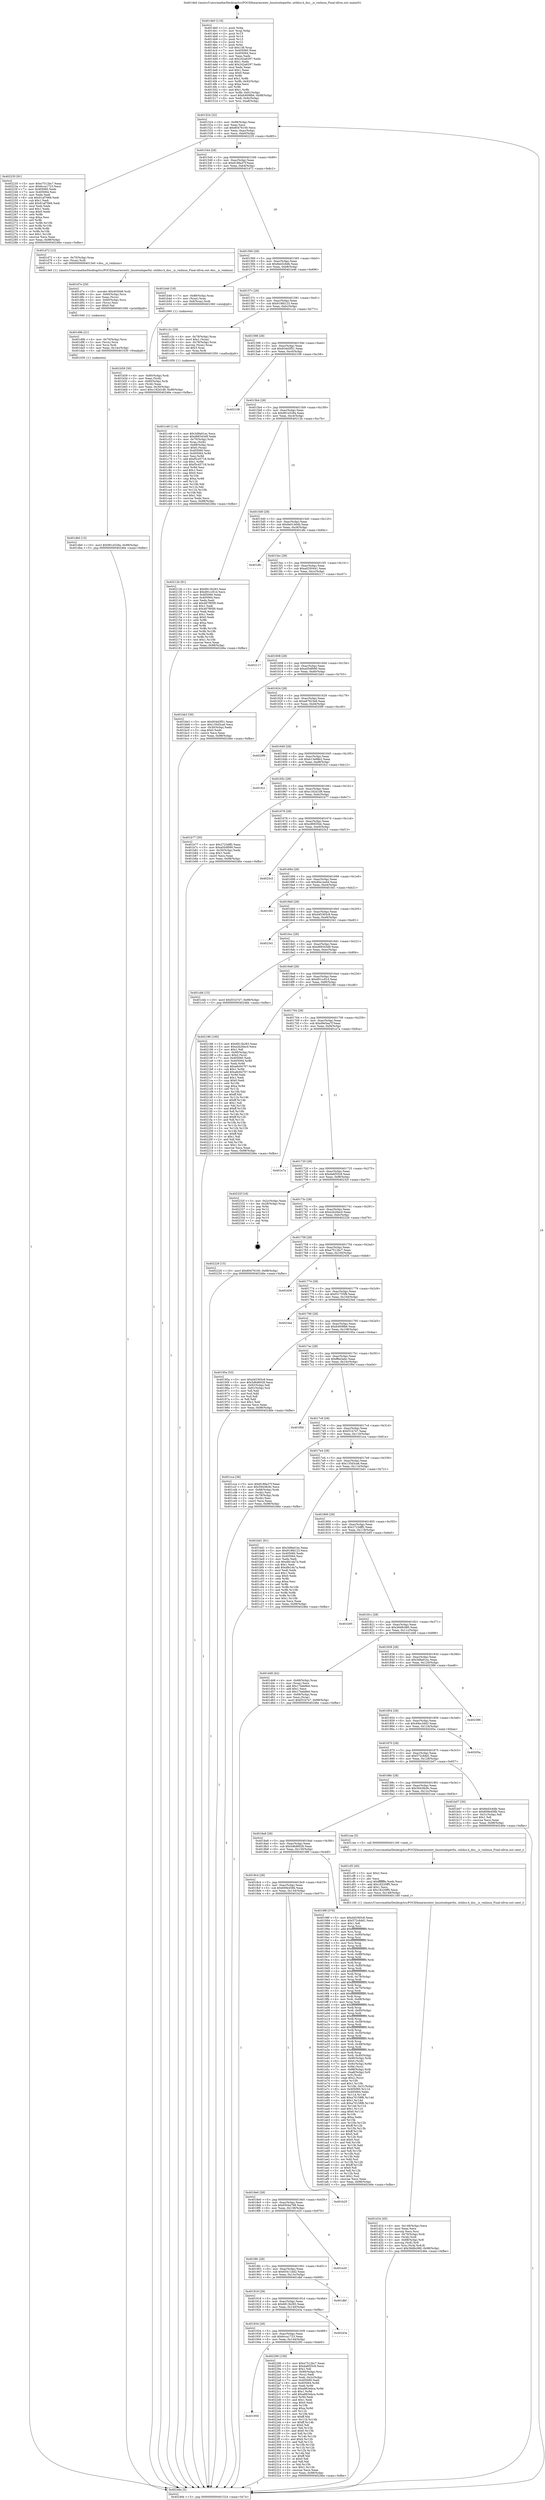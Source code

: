 digraph "0x4014b0" {
  label = "0x4014b0 (/mnt/c/Users/mathe/Desktop/tcc/POCII/binaries/extr_linuxtoolsperfui..utildso.h_dso__is_vmlinux_Final-ollvm.out::main(0))"
  labelloc = "t"
  node[shape=record]

  Entry [label="",width=0.3,height=0.3,shape=circle,fillcolor=black,style=filled]
  "0x401524" [label="{
     0x401524 [32]\l
     | [instrs]\l
     &nbsp;&nbsp;0x401524 \<+6\>: mov -0x98(%rbp),%eax\l
     &nbsp;&nbsp;0x40152a \<+2\>: mov %eax,%ecx\l
     &nbsp;&nbsp;0x40152c \<+6\>: sub $0x80476100,%ecx\l
     &nbsp;&nbsp;0x401532 \<+6\>: mov %eax,-0xac(%rbp)\l
     &nbsp;&nbsp;0x401538 \<+6\>: mov %ecx,-0xb0(%rbp)\l
     &nbsp;&nbsp;0x40153e \<+6\>: je 0000000000402235 \<main+0xd85\>\l
  }"]
  "0x402235" [label="{
     0x402235 [91]\l
     | [instrs]\l
     &nbsp;&nbsp;0x402235 \<+5\>: mov $0xe7512bc7,%eax\l
     &nbsp;&nbsp;0x40223a \<+5\>: mov $0x6cca1723,%ecx\l
     &nbsp;&nbsp;0x40223f \<+7\>: mov 0x405060,%edx\l
     &nbsp;&nbsp;0x402246 \<+7\>: mov 0x405064,%esi\l
     &nbsp;&nbsp;0x40224d \<+2\>: mov %edx,%edi\l
     &nbsp;&nbsp;0x40224f \<+6\>: sub $0x91af7666,%edi\l
     &nbsp;&nbsp;0x402255 \<+3\>: sub $0x1,%edi\l
     &nbsp;&nbsp;0x402258 \<+6\>: add $0x91af7666,%edi\l
     &nbsp;&nbsp;0x40225e \<+3\>: imul %edi,%edx\l
     &nbsp;&nbsp;0x402261 \<+3\>: and $0x1,%edx\l
     &nbsp;&nbsp;0x402264 \<+3\>: cmp $0x0,%edx\l
     &nbsp;&nbsp;0x402267 \<+4\>: sete %r8b\l
     &nbsp;&nbsp;0x40226b \<+3\>: cmp $0xa,%esi\l
     &nbsp;&nbsp;0x40226e \<+4\>: setl %r9b\l
     &nbsp;&nbsp;0x402272 \<+3\>: mov %r8b,%r10b\l
     &nbsp;&nbsp;0x402275 \<+3\>: and %r9b,%r10b\l
     &nbsp;&nbsp;0x402278 \<+3\>: xor %r9b,%r8b\l
     &nbsp;&nbsp;0x40227b \<+3\>: or %r8b,%r10b\l
     &nbsp;&nbsp;0x40227e \<+4\>: test $0x1,%r10b\l
     &nbsp;&nbsp;0x402282 \<+3\>: cmovne %ecx,%eax\l
     &nbsp;&nbsp;0x402285 \<+6\>: mov %eax,-0x98(%rbp)\l
     &nbsp;&nbsp;0x40228b \<+5\>: jmp 000000000040246e \<main+0xfbe\>\l
  }"]
  "0x401544" [label="{
     0x401544 [28]\l
     | [instrs]\l
     &nbsp;&nbsp;0x401544 \<+5\>: jmp 0000000000401549 \<main+0x99\>\l
     &nbsp;&nbsp;0x401549 \<+6\>: mov -0xac(%rbp),%eax\l
     &nbsp;&nbsp;0x40154f \<+5\>: sub $0x8188a37f,%eax\l
     &nbsp;&nbsp;0x401554 \<+6\>: mov %eax,-0xb4(%rbp)\l
     &nbsp;&nbsp;0x40155a \<+6\>: je 0000000000401d72 \<main+0x8c2\>\l
  }"]
  Exit [label="",width=0.3,height=0.3,shape=circle,fillcolor=black,style=filled,peripheries=2]
  "0x401d72" [label="{
     0x401d72 [12]\l
     | [instrs]\l
     &nbsp;&nbsp;0x401d72 \<+4\>: mov -0x70(%rbp),%rax\l
     &nbsp;&nbsp;0x401d76 \<+3\>: mov (%rax),%rdi\l
     &nbsp;&nbsp;0x401d79 \<+5\>: call 00000000004013e0 \<dso__is_vmlinux\>\l
     | [calls]\l
     &nbsp;&nbsp;0x4013e0 \{1\} (/mnt/c/Users/mathe/Desktop/tcc/POCII/binaries/extr_linuxtoolsperfui..utildso.h_dso__is_vmlinux_Final-ollvm.out::dso__is_vmlinux)\l
  }"]
  "0x401560" [label="{
     0x401560 [28]\l
     | [instrs]\l
     &nbsp;&nbsp;0x401560 \<+5\>: jmp 0000000000401565 \<main+0xb5\>\l
     &nbsp;&nbsp;0x401565 \<+6\>: mov -0xac(%rbp),%eax\l
     &nbsp;&nbsp;0x40156b \<+5\>: sub $0x8ed3c6db,%eax\l
     &nbsp;&nbsp;0x401570 \<+6\>: mov %eax,-0xb8(%rbp)\l
     &nbsp;&nbsp;0x401576 \<+6\>: je 0000000000401b46 \<main+0x696\>\l
  }"]
  "0x401950" [label="{
     0x401950\l
  }", style=dashed]
  "0x401b46" [label="{
     0x401b46 [19]\l
     | [instrs]\l
     &nbsp;&nbsp;0x401b46 \<+7\>: mov -0x88(%rbp),%rax\l
     &nbsp;&nbsp;0x401b4d \<+3\>: mov (%rax),%rax\l
     &nbsp;&nbsp;0x401b50 \<+4\>: mov 0x8(%rax),%rdi\l
     &nbsp;&nbsp;0x401b54 \<+5\>: call 0000000000401060 \<atoi@plt\>\l
     | [calls]\l
     &nbsp;&nbsp;0x401060 \{1\} (unknown)\l
  }"]
  "0x40157c" [label="{
     0x40157c [28]\l
     | [instrs]\l
     &nbsp;&nbsp;0x40157c \<+5\>: jmp 0000000000401581 \<main+0xd1\>\l
     &nbsp;&nbsp;0x401581 \<+6\>: mov -0xac(%rbp),%eax\l
     &nbsp;&nbsp;0x401587 \<+5\>: sub $0x919fd123,%eax\l
     &nbsp;&nbsp;0x40158c \<+6\>: mov %eax,-0xbc(%rbp)\l
     &nbsp;&nbsp;0x401592 \<+6\>: je 0000000000401c2c \<main+0x77c\>\l
  }"]
  "0x402290" [label="{
     0x402290 [159]\l
     | [instrs]\l
     &nbsp;&nbsp;0x402290 \<+5\>: mov $0xe7512bc7,%eax\l
     &nbsp;&nbsp;0x402295 \<+5\>: mov $0xda6f35c8,%ecx\l
     &nbsp;&nbsp;0x40229a \<+2\>: mov $0x1,%dl\l
     &nbsp;&nbsp;0x40229c \<+7\>: mov -0x90(%rbp),%rsi\l
     &nbsp;&nbsp;0x4022a3 \<+2\>: mov (%rsi),%edi\l
     &nbsp;&nbsp;0x4022a5 \<+3\>: mov %edi,-0x2c(%rbp)\l
     &nbsp;&nbsp;0x4022a8 \<+7\>: mov 0x405060,%edi\l
     &nbsp;&nbsp;0x4022af \<+8\>: mov 0x405064,%r8d\l
     &nbsp;&nbsp;0x4022b7 \<+3\>: mov %edi,%r9d\l
     &nbsp;&nbsp;0x4022ba \<+7\>: sub $0xa863ebca,%r9d\l
     &nbsp;&nbsp;0x4022c1 \<+4\>: sub $0x1,%r9d\l
     &nbsp;&nbsp;0x4022c5 \<+7\>: add $0xa863ebca,%r9d\l
     &nbsp;&nbsp;0x4022cc \<+4\>: imul %r9d,%edi\l
     &nbsp;&nbsp;0x4022d0 \<+3\>: and $0x1,%edi\l
     &nbsp;&nbsp;0x4022d3 \<+3\>: cmp $0x0,%edi\l
     &nbsp;&nbsp;0x4022d6 \<+4\>: sete %r10b\l
     &nbsp;&nbsp;0x4022da \<+4\>: cmp $0xa,%r8d\l
     &nbsp;&nbsp;0x4022de \<+4\>: setl %r11b\l
     &nbsp;&nbsp;0x4022e2 \<+3\>: mov %r10b,%bl\l
     &nbsp;&nbsp;0x4022e5 \<+3\>: xor $0xff,%bl\l
     &nbsp;&nbsp;0x4022e8 \<+3\>: mov %r11b,%r14b\l
     &nbsp;&nbsp;0x4022eb \<+4\>: xor $0xff,%r14b\l
     &nbsp;&nbsp;0x4022ef \<+3\>: xor $0x0,%dl\l
     &nbsp;&nbsp;0x4022f2 \<+3\>: mov %bl,%r15b\l
     &nbsp;&nbsp;0x4022f5 \<+4\>: and $0x0,%r15b\l
     &nbsp;&nbsp;0x4022f9 \<+3\>: and %dl,%r10b\l
     &nbsp;&nbsp;0x4022fc \<+3\>: mov %r14b,%r12b\l
     &nbsp;&nbsp;0x4022ff \<+4\>: and $0x0,%r12b\l
     &nbsp;&nbsp;0x402303 \<+3\>: and %dl,%r11b\l
     &nbsp;&nbsp;0x402306 \<+3\>: or %r10b,%r15b\l
     &nbsp;&nbsp;0x402309 \<+3\>: or %r11b,%r12b\l
     &nbsp;&nbsp;0x40230c \<+3\>: xor %r12b,%r15b\l
     &nbsp;&nbsp;0x40230f \<+3\>: or %r14b,%bl\l
     &nbsp;&nbsp;0x402312 \<+3\>: xor $0xff,%bl\l
     &nbsp;&nbsp;0x402315 \<+3\>: or $0x0,%dl\l
     &nbsp;&nbsp;0x402318 \<+2\>: and %dl,%bl\l
     &nbsp;&nbsp;0x40231a \<+3\>: or %bl,%r15b\l
     &nbsp;&nbsp;0x40231d \<+4\>: test $0x1,%r15b\l
     &nbsp;&nbsp;0x402321 \<+3\>: cmovne %ecx,%eax\l
     &nbsp;&nbsp;0x402324 \<+6\>: mov %eax,-0x98(%rbp)\l
     &nbsp;&nbsp;0x40232a \<+5\>: jmp 000000000040246e \<main+0xfbe\>\l
  }"]
  "0x401c2c" [label="{
     0x401c2c [29]\l
     | [instrs]\l
     &nbsp;&nbsp;0x401c2c \<+4\>: mov -0x78(%rbp),%rax\l
     &nbsp;&nbsp;0x401c30 \<+6\>: movl $0x1,(%rax)\l
     &nbsp;&nbsp;0x401c36 \<+4\>: mov -0x78(%rbp),%rax\l
     &nbsp;&nbsp;0x401c3a \<+3\>: movslq (%rax),%rax\l
     &nbsp;&nbsp;0x401c3d \<+4\>: shl $0x3,%rax\l
     &nbsp;&nbsp;0x401c41 \<+3\>: mov %rax,%rdi\l
     &nbsp;&nbsp;0x401c44 \<+5\>: call 0000000000401050 \<malloc@plt\>\l
     | [calls]\l
     &nbsp;&nbsp;0x401050 \{1\} (unknown)\l
  }"]
  "0x401598" [label="{
     0x401598 [28]\l
     | [instrs]\l
     &nbsp;&nbsp;0x401598 \<+5\>: jmp 000000000040159d \<main+0xed\>\l
     &nbsp;&nbsp;0x40159d \<+6\>: mov -0xac(%rbp),%eax\l
     &nbsp;&nbsp;0x4015a3 \<+5\>: sub $0x934d3f51,%eax\l
     &nbsp;&nbsp;0x4015a8 \<+6\>: mov %eax,-0xc0(%rbp)\l
     &nbsp;&nbsp;0x4015ae \<+6\>: je 0000000000402108 \<main+0xc58\>\l
  }"]
  "0x401934" [label="{
     0x401934 [28]\l
     | [instrs]\l
     &nbsp;&nbsp;0x401934 \<+5\>: jmp 0000000000401939 \<main+0x489\>\l
     &nbsp;&nbsp;0x401939 \<+6\>: mov -0xac(%rbp),%eax\l
     &nbsp;&nbsp;0x40193f \<+5\>: sub $0x6cca1723,%eax\l
     &nbsp;&nbsp;0x401944 \<+6\>: mov %eax,-0x144(%rbp)\l
     &nbsp;&nbsp;0x40194a \<+6\>: je 0000000000402290 \<main+0xde0\>\l
  }"]
  "0x402108" [label="{
     0x402108\l
  }", style=dashed]
  "0x4015b4" [label="{
     0x4015b4 [28]\l
     | [instrs]\l
     &nbsp;&nbsp;0x4015b4 \<+5\>: jmp 00000000004015b9 \<main+0x109\>\l
     &nbsp;&nbsp;0x4015b9 \<+6\>: mov -0xac(%rbp),%eax\l
     &nbsp;&nbsp;0x4015bf \<+5\>: sub $0x961e528a,%eax\l
     &nbsp;&nbsp;0x4015c4 \<+6\>: mov %eax,-0xc4(%rbp)\l
     &nbsp;&nbsp;0x4015ca \<+6\>: je 000000000040212b \<main+0xc7b\>\l
  }"]
  "0x40243a" [label="{
     0x40243a\l
  }", style=dashed]
  "0x40212b" [label="{
     0x40212b [91]\l
     | [instrs]\l
     &nbsp;&nbsp;0x40212b \<+5\>: mov $0x6813b283,%eax\l
     &nbsp;&nbsp;0x402130 \<+5\>: mov $0xd91cc91d,%ecx\l
     &nbsp;&nbsp;0x402135 \<+7\>: mov 0x405060,%edx\l
     &nbsp;&nbsp;0x40213c \<+7\>: mov 0x405064,%esi\l
     &nbsp;&nbsp;0x402143 \<+2\>: mov %edx,%edi\l
     &nbsp;&nbsp;0x402145 \<+6\>: add $0x467f95f0,%edi\l
     &nbsp;&nbsp;0x40214b \<+3\>: sub $0x1,%edi\l
     &nbsp;&nbsp;0x40214e \<+6\>: sub $0x467f95f0,%edi\l
     &nbsp;&nbsp;0x402154 \<+3\>: imul %edi,%edx\l
     &nbsp;&nbsp;0x402157 \<+3\>: and $0x1,%edx\l
     &nbsp;&nbsp;0x40215a \<+3\>: cmp $0x0,%edx\l
     &nbsp;&nbsp;0x40215d \<+4\>: sete %r8b\l
     &nbsp;&nbsp;0x402161 \<+3\>: cmp $0xa,%esi\l
     &nbsp;&nbsp;0x402164 \<+4\>: setl %r9b\l
     &nbsp;&nbsp;0x402168 \<+3\>: mov %r8b,%r10b\l
     &nbsp;&nbsp;0x40216b \<+3\>: and %r9b,%r10b\l
     &nbsp;&nbsp;0x40216e \<+3\>: xor %r9b,%r8b\l
     &nbsp;&nbsp;0x402171 \<+3\>: or %r8b,%r10b\l
     &nbsp;&nbsp;0x402174 \<+4\>: test $0x1,%r10b\l
     &nbsp;&nbsp;0x402178 \<+3\>: cmovne %ecx,%eax\l
     &nbsp;&nbsp;0x40217b \<+6\>: mov %eax,-0x98(%rbp)\l
     &nbsp;&nbsp;0x402181 \<+5\>: jmp 000000000040246e \<main+0xfbe\>\l
  }"]
  "0x4015d0" [label="{
     0x4015d0 [28]\l
     | [instrs]\l
     &nbsp;&nbsp;0x4015d0 \<+5\>: jmp 00000000004015d5 \<main+0x125\>\l
     &nbsp;&nbsp;0x4015d5 \<+6\>: mov -0xac(%rbp),%eax\l
     &nbsp;&nbsp;0x4015db \<+5\>: sub $0x9e01464b,%eax\l
     &nbsp;&nbsp;0x4015e0 \<+6\>: mov %eax,-0xc8(%rbp)\l
     &nbsp;&nbsp;0x4015e6 \<+6\>: je 0000000000401dfc \<main+0x94c\>\l
  }"]
  "0x401918" [label="{
     0x401918 [28]\l
     | [instrs]\l
     &nbsp;&nbsp;0x401918 \<+5\>: jmp 000000000040191d \<main+0x46d\>\l
     &nbsp;&nbsp;0x40191d \<+6\>: mov -0xac(%rbp),%eax\l
     &nbsp;&nbsp;0x401923 \<+5\>: sub $0x6813b283,%eax\l
     &nbsp;&nbsp;0x401928 \<+6\>: mov %eax,-0x140(%rbp)\l
     &nbsp;&nbsp;0x40192e \<+6\>: je 000000000040243a \<main+0xf8a\>\l
  }"]
  "0x401dfc" [label="{
     0x401dfc\l
  }", style=dashed]
  "0x4015ec" [label="{
     0x4015ec [28]\l
     | [instrs]\l
     &nbsp;&nbsp;0x4015ec \<+5\>: jmp 00000000004015f1 \<main+0x141\>\l
     &nbsp;&nbsp;0x4015f1 \<+6\>: mov -0xac(%rbp),%eax\l
     &nbsp;&nbsp;0x4015f7 \<+5\>: sub $0xa0250441,%eax\l
     &nbsp;&nbsp;0x4015fc \<+6\>: mov %eax,-0xcc(%rbp)\l
     &nbsp;&nbsp;0x401602 \<+6\>: je 0000000000402117 \<main+0xc67\>\l
  }"]
  "0x401dbf" [label="{
     0x401dbf\l
  }", style=dashed]
  "0x402117" [label="{
     0x402117\l
  }", style=dashed]
  "0x401608" [label="{
     0x401608 [28]\l
     | [instrs]\l
     &nbsp;&nbsp;0x401608 \<+5\>: jmp 000000000040160d \<main+0x15d\>\l
     &nbsp;&nbsp;0x40160d \<+6\>: mov -0xac(%rbp),%eax\l
     &nbsp;&nbsp;0x401613 \<+5\>: sub $0xa05df090,%eax\l
     &nbsp;&nbsp;0x401618 \<+6\>: mov %eax,-0xd0(%rbp)\l
     &nbsp;&nbsp;0x40161e \<+6\>: je 0000000000401bb3 \<main+0x703\>\l
  }"]
  "0x4018fc" [label="{
     0x4018fc [28]\l
     | [instrs]\l
     &nbsp;&nbsp;0x4018fc \<+5\>: jmp 0000000000401901 \<main+0x451\>\l
     &nbsp;&nbsp;0x401901 \<+6\>: mov -0xac(%rbp),%eax\l
     &nbsp;&nbsp;0x401907 \<+5\>: sub $0x65411bd2,%eax\l
     &nbsp;&nbsp;0x40190c \<+6\>: mov %eax,-0x13c(%rbp)\l
     &nbsp;&nbsp;0x401912 \<+6\>: je 0000000000401dbf \<main+0x90f\>\l
  }"]
  "0x401bb3" [label="{
     0x401bb3 [30]\l
     | [instrs]\l
     &nbsp;&nbsp;0x401bb3 \<+5\>: mov $0x934d3f51,%eax\l
     &nbsp;&nbsp;0x401bb8 \<+5\>: mov $0x135d3ca6,%ecx\l
     &nbsp;&nbsp;0x401bbd \<+3\>: mov -0x30(%rbp),%edx\l
     &nbsp;&nbsp;0x401bc0 \<+3\>: cmp $0x0,%edx\l
     &nbsp;&nbsp;0x401bc3 \<+3\>: cmove %ecx,%eax\l
     &nbsp;&nbsp;0x401bc6 \<+6\>: mov %eax,-0x98(%rbp)\l
     &nbsp;&nbsp;0x401bcc \<+5\>: jmp 000000000040246e \<main+0xfbe\>\l
  }"]
  "0x401624" [label="{
     0x401624 [28]\l
     | [instrs]\l
     &nbsp;&nbsp;0x401624 \<+5\>: jmp 0000000000401629 \<main+0x179\>\l
     &nbsp;&nbsp;0x401629 \<+6\>: mov -0xac(%rbp),%eax\l
     &nbsp;&nbsp;0x40162f \<+5\>: sub $0xa87923e8,%eax\l
     &nbsp;&nbsp;0x401634 \<+6\>: mov %eax,-0xd4(%rbp)\l
     &nbsp;&nbsp;0x40163a \<+6\>: je 00000000004020f9 \<main+0xc49\>\l
  }"]
  "0x401e20" [label="{
     0x401e20\l
  }", style=dashed]
  "0x4020f9" [label="{
     0x4020f9\l
  }", style=dashed]
  "0x401640" [label="{
     0x401640 [28]\l
     | [instrs]\l
     &nbsp;&nbsp;0x401640 \<+5\>: jmp 0000000000401645 \<main+0x195\>\l
     &nbsp;&nbsp;0x401645 \<+6\>: mov -0xac(%rbp),%eax\l
     &nbsp;&nbsp;0x40164b \<+5\>: sub $0xb13e98e2,%eax\l
     &nbsp;&nbsp;0x401650 \<+6\>: mov %eax,-0xd8(%rbp)\l
     &nbsp;&nbsp;0x401656 \<+6\>: je 0000000000401fc2 \<main+0xb12\>\l
  }"]
  "0x4018e0" [label="{
     0x4018e0 [28]\l
     | [instrs]\l
     &nbsp;&nbsp;0x4018e0 \<+5\>: jmp 00000000004018e5 \<main+0x435\>\l
     &nbsp;&nbsp;0x4018e5 \<+6\>: mov -0xac(%rbp),%eax\l
     &nbsp;&nbsp;0x4018eb \<+5\>: sub $0x6504a798,%eax\l
     &nbsp;&nbsp;0x4018f0 \<+6\>: mov %eax,-0x138(%rbp)\l
     &nbsp;&nbsp;0x4018f6 \<+6\>: je 0000000000401e20 \<main+0x970\>\l
  }"]
  "0x401fc2" [label="{
     0x401fc2\l
  }", style=dashed]
  "0x40165c" [label="{
     0x40165c [28]\l
     | [instrs]\l
     &nbsp;&nbsp;0x40165c \<+5\>: jmp 0000000000401661 \<main+0x1b1\>\l
     &nbsp;&nbsp;0x401661 \<+6\>: mov -0xac(%rbp),%eax\l
     &nbsp;&nbsp;0x401667 \<+5\>: sub $0xc192d1d9,%eax\l
     &nbsp;&nbsp;0x40166c \<+6\>: mov %eax,-0xdc(%rbp)\l
     &nbsp;&nbsp;0x401672 \<+6\>: je 0000000000401b77 \<main+0x6c7\>\l
  }"]
  "0x401b25" [label="{
     0x401b25\l
  }", style=dashed]
  "0x401b77" [label="{
     0x401b77 [30]\l
     | [instrs]\l
     &nbsp;&nbsp;0x401b77 \<+5\>: mov $0x2723dff2,%eax\l
     &nbsp;&nbsp;0x401b7c \<+5\>: mov $0xa05df090,%ecx\l
     &nbsp;&nbsp;0x401b81 \<+3\>: mov -0x30(%rbp),%edx\l
     &nbsp;&nbsp;0x401b84 \<+3\>: cmp $0x1,%edx\l
     &nbsp;&nbsp;0x401b87 \<+3\>: cmovl %ecx,%eax\l
     &nbsp;&nbsp;0x401b8a \<+6\>: mov %eax,-0x98(%rbp)\l
     &nbsp;&nbsp;0x401b90 \<+5\>: jmp 000000000040246e \<main+0xfbe\>\l
  }"]
  "0x401678" [label="{
     0x401678 [28]\l
     | [instrs]\l
     &nbsp;&nbsp;0x401678 \<+5\>: jmp 000000000040167d \<main+0x1cd\>\l
     &nbsp;&nbsp;0x40167d \<+6\>: mov -0xac(%rbp),%eax\l
     &nbsp;&nbsp;0x401683 \<+5\>: sub $0xc86935dc,%eax\l
     &nbsp;&nbsp;0x401688 \<+6\>: mov %eax,-0xe0(%rbp)\l
     &nbsp;&nbsp;0x40168e \<+6\>: je 00000000004023c3 \<main+0xf13\>\l
  }"]
  "0x401db0" [label="{
     0x401db0 [15]\l
     | [instrs]\l
     &nbsp;&nbsp;0x401db0 \<+10\>: movl $0x961e528a,-0x98(%rbp)\l
     &nbsp;&nbsp;0x401dba \<+5\>: jmp 000000000040246e \<main+0xfbe\>\l
  }"]
  "0x4023c3" [label="{
     0x4023c3\l
  }", style=dashed]
  "0x401694" [label="{
     0x401694 [28]\l
     | [instrs]\l
     &nbsp;&nbsp;0x401694 \<+5\>: jmp 0000000000401699 \<main+0x1e9\>\l
     &nbsp;&nbsp;0x401699 \<+6\>: mov -0xac(%rbp),%eax\l
     &nbsp;&nbsp;0x40169f \<+5\>: sub $0xd0a1ea44,%eax\l
     &nbsp;&nbsp;0x4016a4 \<+6\>: mov %eax,-0xe4(%rbp)\l
     &nbsp;&nbsp;0x4016aa \<+6\>: je 0000000000401fd1 \<main+0xb21\>\l
  }"]
  "0x401d9b" [label="{
     0x401d9b [21]\l
     | [instrs]\l
     &nbsp;&nbsp;0x401d9b \<+4\>: mov -0x70(%rbp),%rcx\l
     &nbsp;&nbsp;0x401d9f \<+3\>: mov (%rcx),%rcx\l
     &nbsp;&nbsp;0x401da2 \<+3\>: mov %rcx,%rdi\l
     &nbsp;&nbsp;0x401da5 \<+6\>: mov %eax,-0x14c(%rbp)\l
     &nbsp;&nbsp;0x401dab \<+5\>: call 0000000000401030 \<free@plt\>\l
     | [calls]\l
     &nbsp;&nbsp;0x401030 \{1\} (unknown)\l
  }"]
  "0x401fd1" [label="{
     0x401fd1\l
  }", style=dashed]
  "0x4016b0" [label="{
     0x4016b0 [28]\l
     | [instrs]\l
     &nbsp;&nbsp;0x4016b0 \<+5\>: jmp 00000000004016b5 \<main+0x205\>\l
     &nbsp;&nbsp;0x4016b5 \<+6\>: mov -0xac(%rbp),%eax\l
     &nbsp;&nbsp;0x4016bb \<+5\>: sub $0xd45365c8,%eax\l
     &nbsp;&nbsp;0x4016c0 \<+6\>: mov %eax,-0xe8(%rbp)\l
     &nbsp;&nbsp;0x4016c6 \<+6\>: je 0000000000402341 \<main+0xe91\>\l
  }"]
  "0x401d7e" [label="{
     0x401d7e [29]\l
     | [instrs]\l
     &nbsp;&nbsp;0x401d7e \<+10\>: movabs $0x4030d6,%rdi\l
     &nbsp;&nbsp;0x401d88 \<+4\>: mov -0x60(%rbp),%rcx\l
     &nbsp;&nbsp;0x401d8c \<+2\>: mov %eax,(%rcx)\l
     &nbsp;&nbsp;0x401d8e \<+4\>: mov -0x60(%rbp),%rcx\l
     &nbsp;&nbsp;0x401d92 \<+2\>: mov (%rcx),%esi\l
     &nbsp;&nbsp;0x401d94 \<+2\>: mov $0x0,%al\l
     &nbsp;&nbsp;0x401d96 \<+5\>: call 0000000000401040 \<printf@plt\>\l
     | [calls]\l
     &nbsp;&nbsp;0x401040 \{1\} (unknown)\l
  }"]
  "0x402341" [label="{
     0x402341\l
  }", style=dashed]
  "0x4016cc" [label="{
     0x4016cc [28]\l
     | [instrs]\l
     &nbsp;&nbsp;0x4016cc \<+5\>: jmp 00000000004016d1 \<main+0x221\>\l
     &nbsp;&nbsp;0x4016d1 \<+6\>: mov -0xac(%rbp),%eax\l
     &nbsp;&nbsp;0x4016d7 \<+5\>: sub $0xd68343d9,%eax\l
     &nbsp;&nbsp;0x4016dc \<+6\>: mov %eax,-0xec(%rbp)\l
     &nbsp;&nbsp;0x4016e2 \<+6\>: je 0000000000401cbb \<main+0x80b\>\l
  }"]
  "0x401d1b" [label="{
     0x401d1b [45]\l
     | [instrs]\l
     &nbsp;&nbsp;0x401d1b \<+6\>: mov -0x148(%rbp),%ecx\l
     &nbsp;&nbsp;0x401d21 \<+3\>: imul %eax,%ecx\l
     &nbsp;&nbsp;0x401d24 \<+3\>: movslq %ecx,%rsi\l
     &nbsp;&nbsp;0x401d27 \<+4\>: mov -0x70(%rbp),%rdi\l
     &nbsp;&nbsp;0x401d2b \<+3\>: mov (%rdi),%rdi\l
     &nbsp;&nbsp;0x401d2e \<+4\>: mov -0x68(%rbp),%r8\l
     &nbsp;&nbsp;0x401d32 \<+3\>: movslq (%r8),%r8\l
     &nbsp;&nbsp;0x401d35 \<+4\>: mov %rsi,(%rdi,%r8,8)\l
     &nbsp;&nbsp;0x401d39 \<+10\>: movl $0x36d9c080,-0x98(%rbp)\l
     &nbsp;&nbsp;0x401d43 \<+5\>: jmp 000000000040246e \<main+0xfbe\>\l
  }"]
  "0x401cbb" [label="{
     0x401cbb [15]\l
     | [instrs]\l
     &nbsp;&nbsp;0x401cbb \<+10\>: movl $0xf31b7e7,-0x98(%rbp)\l
     &nbsp;&nbsp;0x401cc5 \<+5\>: jmp 000000000040246e \<main+0xfbe\>\l
  }"]
  "0x4016e8" [label="{
     0x4016e8 [28]\l
     | [instrs]\l
     &nbsp;&nbsp;0x4016e8 \<+5\>: jmp 00000000004016ed \<main+0x23d\>\l
     &nbsp;&nbsp;0x4016ed \<+6\>: mov -0xac(%rbp),%eax\l
     &nbsp;&nbsp;0x4016f3 \<+5\>: sub $0xd91cc91d,%eax\l
     &nbsp;&nbsp;0x4016f8 \<+6\>: mov %eax,-0xf0(%rbp)\l
     &nbsp;&nbsp;0x4016fe \<+6\>: je 0000000000402186 \<main+0xcd6\>\l
  }"]
  "0x401cf3" [label="{
     0x401cf3 [40]\l
     | [instrs]\l
     &nbsp;&nbsp;0x401cf3 \<+5\>: mov $0x2,%ecx\l
     &nbsp;&nbsp;0x401cf8 \<+1\>: cltd\l
     &nbsp;&nbsp;0x401cf9 \<+2\>: idiv %ecx\l
     &nbsp;&nbsp;0x401cfb \<+6\>: imul $0xfffffffe,%edx,%ecx\l
     &nbsp;&nbsp;0x401d01 \<+6\>: add $0x18220ff5,%ecx\l
     &nbsp;&nbsp;0x401d07 \<+3\>: add $0x1,%ecx\l
     &nbsp;&nbsp;0x401d0a \<+6\>: sub $0x18220ff5,%ecx\l
     &nbsp;&nbsp;0x401d10 \<+6\>: mov %ecx,-0x148(%rbp)\l
     &nbsp;&nbsp;0x401d16 \<+5\>: call 0000000000401160 \<next_i\>\l
     | [calls]\l
     &nbsp;&nbsp;0x401160 \{1\} (/mnt/c/Users/mathe/Desktop/tcc/POCII/binaries/extr_linuxtoolsperfui..utildso.h_dso__is_vmlinux_Final-ollvm.out::next_i)\l
  }"]
  "0x402186" [label="{
     0x402186 [160]\l
     | [instrs]\l
     &nbsp;&nbsp;0x402186 \<+5\>: mov $0x6813b283,%eax\l
     &nbsp;&nbsp;0x40218b \<+5\>: mov $0xe2b26ec0,%ecx\l
     &nbsp;&nbsp;0x402190 \<+2\>: mov $0x1,%dl\l
     &nbsp;&nbsp;0x402192 \<+7\>: mov -0x90(%rbp),%rsi\l
     &nbsp;&nbsp;0x402199 \<+6\>: movl $0x0,(%rsi)\l
     &nbsp;&nbsp;0x40219f \<+7\>: mov 0x405060,%edi\l
     &nbsp;&nbsp;0x4021a6 \<+8\>: mov 0x405064,%r8d\l
     &nbsp;&nbsp;0x4021ae \<+3\>: mov %edi,%r9d\l
     &nbsp;&nbsp;0x4021b1 \<+7\>: sub $0xa8c64707,%r9d\l
     &nbsp;&nbsp;0x4021b8 \<+4\>: sub $0x1,%r9d\l
     &nbsp;&nbsp;0x4021bc \<+7\>: add $0xa8c64707,%r9d\l
     &nbsp;&nbsp;0x4021c3 \<+4\>: imul %r9d,%edi\l
     &nbsp;&nbsp;0x4021c7 \<+3\>: and $0x1,%edi\l
     &nbsp;&nbsp;0x4021ca \<+3\>: cmp $0x0,%edi\l
     &nbsp;&nbsp;0x4021cd \<+4\>: sete %r10b\l
     &nbsp;&nbsp;0x4021d1 \<+4\>: cmp $0xa,%r8d\l
     &nbsp;&nbsp;0x4021d5 \<+4\>: setl %r11b\l
     &nbsp;&nbsp;0x4021d9 \<+3\>: mov %r10b,%bl\l
     &nbsp;&nbsp;0x4021dc \<+3\>: xor $0xff,%bl\l
     &nbsp;&nbsp;0x4021df \<+3\>: mov %r11b,%r14b\l
     &nbsp;&nbsp;0x4021e2 \<+4\>: xor $0xff,%r14b\l
     &nbsp;&nbsp;0x4021e6 \<+3\>: xor $0x1,%dl\l
     &nbsp;&nbsp;0x4021e9 \<+3\>: mov %bl,%r15b\l
     &nbsp;&nbsp;0x4021ec \<+4\>: and $0xff,%r15b\l
     &nbsp;&nbsp;0x4021f0 \<+3\>: and %dl,%r10b\l
     &nbsp;&nbsp;0x4021f3 \<+3\>: mov %r14b,%r12b\l
     &nbsp;&nbsp;0x4021f6 \<+4\>: and $0xff,%r12b\l
     &nbsp;&nbsp;0x4021fa \<+3\>: and %dl,%r11b\l
     &nbsp;&nbsp;0x4021fd \<+3\>: or %r10b,%r15b\l
     &nbsp;&nbsp;0x402200 \<+3\>: or %r11b,%r12b\l
     &nbsp;&nbsp;0x402203 \<+3\>: xor %r12b,%r15b\l
     &nbsp;&nbsp;0x402206 \<+3\>: or %r14b,%bl\l
     &nbsp;&nbsp;0x402209 \<+3\>: xor $0xff,%bl\l
     &nbsp;&nbsp;0x40220c \<+3\>: or $0x1,%dl\l
     &nbsp;&nbsp;0x40220f \<+2\>: and %dl,%bl\l
     &nbsp;&nbsp;0x402211 \<+3\>: or %bl,%r15b\l
     &nbsp;&nbsp;0x402214 \<+4\>: test $0x1,%r15b\l
     &nbsp;&nbsp;0x402218 \<+3\>: cmovne %ecx,%eax\l
     &nbsp;&nbsp;0x40221b \<+6\>: mov %eax,-0x98(%rbp)\l
     &nbsp;&nbsp;0x402221 \<+5\>: jmp 000000000040246e \<main+0xfbe\>\l
  }"]
  "0x401704" [label="{
     0x401704 [28]\l
     | [instrs]\l
     &nbsp;&nbsp;0x401704 \<+5\>: jmp 0000000000401709 \<main+0x259\>\l
     &nbsp;&nbsp;0x401709 \<+6\>: mov -0xac(%rbp),%eax\l
     &nbsp;&nbsp;0x40170f \<+5\>: sub $0xd9e5aa7f,%eax\l
     &nbsp;&nbsp;0x401714 \<+6\>: mov %eax,-0xf4(%rbp)\l
     &nbsp;&nbsp;0x40171a \<+6\>: je 0000000000401e7a \<main+0x9ca\>\l
  }"]
  "0x401c49" [label="{
     0x401c49 [114]\l
     | [instrs]\l
     &nbsp;&nbsp;0x401c49 \<+5\>: mov $0x3d9a01ec,%ecx\l
     &nbsp;&nbsp;0x401c4e \<+5\>: mov $0xd68343d9,%edx\l
     &nbsp;&nbsp;0x401c53 \<+4\>: mov -0x70(%rbp),%rdi\l
     &nbsp;&nbsp;0x401c57 \<+3\>: mov %rax,(%rdi)\l
     &nbsp;&nbsp;0x401c5a \<+4\>: mov -0x68(%rbp),%rax\l
     &nbsp;&nbsp;0x401c5e \<+6\>: movl $0x0,(%rax)\l
     &nbsp;&nbsp;0x401c64 \<+7\>: mov 0x405060,%esi\l
     &nbsp;&nbsp;0x401c6b \<+8\>: mov 0x405064,%r8d\l
     &nbsp;&nbsp;0x401c73 \<+3\>: mov %esi,%r9d\l
     &nbsp;&nbsp;0x401c76 \<+7\>: add $0xf5c45718,%r9d\l
     &nbsp;&nbsp;0x401c7d \<+4\>: sub $0x1,%r9d\l
     &nbsp;&nbsp;0x401c81 \<+7\>: sub $0xf5c45718,%r9d\l
     &nbsp;&nbsp;0x401c88 \<+4\>: imul %r9d,%esi\l
     &nbsp;&nbsp;0x401c8c \<+3\>: and $0x1,%esi\l
     &nbsp;&nbsp;0x401c8f \<+3\>: cmp $0x0,%esi\l
     &nbsp;&nbsp;0x401c92 \<+4\>: sete %r10b\l
     &nbsp;&nbsp;0x401c96 \<+4\>: cmp $0xa,%r8d\l
     &nbsp;&nbsp;0x401c9a \<+4\>: setl %r11b\l
     &nbsp;&nbsp;0x401c9e \<+3\>: mov %r10b,%bl\l
     &nbsp;&nbsp;0x401ca1 \<+3\>: and %r11b,%bl\l
     &nbsp;&nbsp;0x401ca4 \<+3\>: xor %r11b,%r10b\l
     &nbsp;&nbsp;0x401ca7 \<+3\>: or %r10b,%bl\l
     &nbsp;&nbsp;0x401caa \<+3\>: test $0x1,%bl\l
     &nbsp;&nbsp;0x401cad \<+3\>: cmovne %edx,%ecx\l
     &nbsp;&nbsp;0x401cb0 \<+6\>: mov %ecx,-0x98(%rbp)\l
     &nbsp;&nbsp;0x401cb6 \<+5\>: jmp 000000000040246e \<main+0xfbe\>\l
  }"]
  "0x401e7a" [label="{
     0x401e7a\l
  }", style=dashed]
  "0x401720" [label="{
     0x401720 [28]\l
     | [instrs]\l
     &nbsp;&nbsp;0x401720 \<+5\>: jmp 0000000000401725 \<main+0x275\>\l
     &nbsp;&nbsp;0x401725 \<+6\>: mov -0xac(%rbp),%eax\l
     &nbsp;&nbsp;0x40172b \<+5\>: sub $0xda6f35c8,%eax\l
     &nbsp;&nbsp;0x401730 \<+6\>: mov %eax,-0xf8(%rbp)\l
     &nbsp;&nbsp;0x401736 \<+6\>: je 000000000040232f \<main+0xe7f\>\l
  }"]
  "0x401b59" [label="{
     0x401b59 [30]\l
     | [instrs]\l
     &nbsp;&nbsp;0x401b59 \<+4\>: mov -0x80(%rbp),%rdi\l
     &nbsp;&nbsp;0x401b5d \<+2\>: mov %eax,(%rdi)\l
     &nbsp;&nbsp;0x401b5f \<+4\>: mov -0x80(%rbp),%rdi\l
     &nbsp;&nbsp;0x401b63 \<+2\>: mov (%rdi),%eax\l
     &nbsp;&nbsp;0x401b65 \<+3\>: mov %eax,-0x30(%rbp)\l
     &nbsp;&nbsp;0x401b68 \<+10\>: movl $0xc192d1d9,-0x98(%rbp)\l
     &nbsp;&nbsp;0x401b72 \<+5\>: jmp 000000000040246e \<main+0xfbe\>\l
  }"]
  "0x40232f" [label="{
     0x40232f [18]\l
     | [instrs]\l
     &nbsp;&nbsp;0x40232f \<+3\>: mov -0x2c(%rbp),%eax\l
     &nbsp;&nbsp;0x402332 \<+4\>: lea -0x28(%rbp),%rsp\l
     &nbsp;&nbsp;0x402336 \<+1\>: pop %rbx\l
     &nbsp;&nbsp;0x402337 \<+2\>: pop %r12\l
     &nbsp;&nbsp;0x402339 \<+2\>: pop %r13\l
     &nbsp;&nbsp;0x40233b \<+2\>: pop %r14\l
     &nbsp;&nbsp;0x40233d \<+2\>: pop %r15\l
     &nbsp;&nbsp;0x40233f \<+1\>: pop %rbp\l
     &nbsp;&nbsp;0x402340 \<+1\>: ret\l
  }"]
  "0x40173c" [label="{
     0x40173c [28]\l
     | [instrs]\l
     &nbsp;&nbsp;0x40173c \<+5\>: jmp 0000000000401741 \<main+0x291\>\l
     &nbsp;&nbsp;0x401741 \<+6\>: mov -0xac(%rbp),%eax\l
     &nbsp;&nbsp;0x401747 \<+5\>: sub $0xe2b26ec0,%eax\l
     &nbsp;&nbsp;0x40174c \<+6\>: mov %eax,-0xfc(%rbp)\l
     &nbsp;&nbsp;0x401752 \<+6\>: je 0000000000402226 \<main+0xd76\>\l
  }"]
  "0x4018c4" [label="{
     0x4018c4 [28]\l
     | [instrs]\l
     &nbsp;&nbsp;0x4018c4 \<+5\>: jmp 00000000004018c9 \<main+0x419\>\l
     &nbsp;&nbsp;0x4018c9 \<+6\>: mov -0xac(%rbp),%eax\l
     &nbsp;&nbsp;0x4018cf \<+5\>: sub $0x609e458b,%eax\l
     &nbsp;&nbsp;0x4018d4 \<+6\>: mov %eax,-0x134(%rbp)\l
     &nbsp;&nbsp;0x4018da \<+6\>: je 0000000000401b25 \<main+0x675\>\l
  }"]
  "0x402226" [label="{
     0x402226 [15]\l
     | [instrs]\l
     &nbsp;&nbsp;0x402226 \<+10\>: movl $0x80476100,-0x98(%rbp)\l
     &nbsp;&nbsp;0x402230 \<+5\>: jmp 000000000040246e \<main+0xfbe\>\l
  }"]
  "0x401758" [label="{
     0x401758 [28]\l
     | [instrs]\l
     &nbsp;&nbsp;0x401758 \<+5\>: jmp 000000000040175d \<main+0x2ad\>\l
     &nbsp;&nbsp;0x40175d \<+6\>: mov -0xac(%rbp),%eax\l
     &nbsp;&nbsp;0x401763 \<+5\>: sub $0xe7512bc7,%eax\l
     &nbsp;&nbsp;0x401768 \<+6\>: mov %eax,-0x100(%rbp)\l
     &nbsp;&nbsp;0x40176e \<+6\>: je 0000000000402456 \<main+0xfa6\>\l
  }"]
  "0x40198f" [label="{
     0x40198f [376]\l
     | [instrs]\l
     &nbsp;&nbsp;0x40198f \<+5\>: mov $0xd45365c8,%eax\l
     &nbsp;&nbsp;0x401994 \<+5\>: mov $0x572c6dd1,%ecx\l
     &nbsp;&nbsp;0x401999 \<+2\>: mov $0x1,%dl\l
     &nbsp;&nbsp;0x40199b \<+3\>: mov %rsp,%rsi\l
     &nbsp;&nbsp;0x40199e \<+4\>: add $0xfffffffffffffff0,%rsi\l
     &nbsp;&nbsp;0x4019a2 \<+3\>: mov %rsi,%rsp\l
     &nbsp;&nbsp;0x4019a5 \<+7\>: mov %rsi,-0x90(%rbp)\l
     &nbsp;&nbsp;0x4019ac \<+3\>: mov %rsp,%rsi\l
     &nbsp;&nbsp;0x4019af \<+4\>: add $0xfffffffffffffff0,%rsi\l
     &nbsp;&nbsp;0x4019b3 \<+3\>: mov %rsi,%rsp\l
     &nbsp;&nbsp;0x4019b6 \<+3\>: mov %rsp,%rdi\l
     &nbsp;&nbsp;0x4019b9 \<+4\>: add $0xfffffffffffffff0,%rdi\l
     &nbsp;&nbsp;0x4019bd \<+3\>: mov %rdi,%rsp\l
     &nbsp;&nbsp;0x4019c0 \<+7\>: mov %rdi,-0x88(%rbp)\l
     &nbsp;&nbsp;0x4019c7 \<+3\>: mov %rsp,%rdi\l
     &nbsp;&nbsp;0x4019ca \<+4\>: add $0xfffffffffffffff0,%rdi\l
     &nbsp;&nbsp;0x4019ce \<+3\>: mov %rdi,%rsp\l
     &nbsp;&nbsp;0x4019d1 \<+4\>: mov %rdi,-0x80(%rbp)\l
     &nbsp;&nbsp;0x4019d5 \<+3\>: mov %rsp,%rdi\l
     &nbsp;&nbsp;0x4019d8 \<+4\>: add $0xfffffffffffffff0,%rdi\l
     &nbsp;&nbsp;0x4019dc \<+3\>: mov %rdi,%rsp\l
     &nbsp;&nbsp;0x4019df \<+4\>: mov %rdi,-0x78(%rbp)\l
     &nbsp;&nbsp;0x4019e3 \<+3\>: mov %rsp,%rdi\l
     &nbsp;&nbsp;0x4019e6 \<+4\>: add $0xfffffffffffffff0,%rdi\l
     &nbsp;&nbsp;0x4019ea \<+3\>: mov %rdi,%rsp\l
     &nbsp;&nbsp;0x4019ed \<+4\>: mov %rdi,-0x70(%rbp)\l
     &nbsp;&nbsp;0x4019f1 \<+3\>: mov %rsp,%rdi\l
     &nbsp;&nbsp;0x4019f4 \<+4\>: add $0xfffffffffffffff0,%rdi\l
     &nbsp;&nbsp;0x4019f8 \<+3\>: mov %rdi,%rsp\l
     &nbsp;&nbsp;0x4019fb \<+4\>: mov %rdi,-0x68(%rbp)\l
     &nbsp;&nbsp;0x4019ff \<+3\>: mov %rsp,%rdi\l
     &nbsp;&nbsp;0x401a02 \<+4\>: add $0xfffffffffffffff0,%rdi\l
     &nbsp;&nbsp;0x401a06 \<+3\>: mov %rdi,%rsp\l
     &nbsp;&nbsp;0x401a09 \<+4\>: mov %rdi,-0x60(%rbp)\l
     &nbsp;&nbsp;0x401a0d \<+3\>: mov %rsp,%rdi\l
     &nbsp;&nbsp;0x401a10 \<+4\>: add $0xfffffffffffffff0,%rdi\l
     &nbsp;&nbsp;0x401a14 \<+3\>: mov %rdi,%rsp\l
     &nbsp;&nbsp;0x401a17 \<+4\>: mov %rdi,-0x58(%rbp)\l
     &nbsp;&nbsp;0x401a1b \<+3\>: mov %rsp,%rdi\l
     &nbsp;&nbsp;0x401a1e \<+4\>: add $0xfffffffffffffff0,%rdi\l
     &nbsp;&nbsp;0x401a22 \<+3\>: mov %rdi,%rsp\l
     &nbsp;&nbsp;0x401a25 \<+4\>: mov %rdi,-0x50(%rbp)\l
     &nbsp;&nbsp;0x401a29 \<+3\>: mov %rsp,%rdi\l
     &nbsp;&nbsp;0x401a2c \<+4\>: add $0xfffffffffffffff0,%rdi\l
     &nbsp;&nbsp;0x401a30 \<+3\>: mov %rdi,%rsp\l
     &nbsp;&nbsp;0x401a33 \<+4\>: mov %rdi,-0x48(%rbp)\l
     &nbsp;&nbsp;0x401a37 \<+3\>: mov %rsp,%rdi\l
     &nbsp;&nbsp;0x401a3a \<+4\>: add $0xfffffffffffffff0,%rdi\l
     &nbsp;&nbsp;0x401a3e \<+3\>: mov %rdi,%rsp\l
     &nbsp;&nbsp;0x401a41 \<+4\>: mov %rdi,-0x40(%rbp)\l
     &nbsp;&nbsp;0x401a45 \<+7\>: mov -0x90(%rbp),%rdi\l
     &nbsp;&nbsp;0x401a4c \<+6\>: movl $0x0,(%rdi)\l
     &nbsp;&nbsp;0x401a52 \<+7\>: mov -0x9c(%rbp),%r8d\l
     &nbsp;&nbsp;0x401a59 \<+3\>: mov %r8d,(%rsi)\l
     &nbsp;&nbsp;0x401a5c \<+7\>: mov -0x88(%rbp),%rdi\l
     &nbsp;&nbsp;0x401a63 \<+7\>: mov -0xa8(%rbp),%r9\l
     &nbsp;&nbsp;0x401a6a \<+3\>: mov %r9,(%rdi)\l
     &nbsp;&nbsp;0x401a6d \<+3\>: cmpl $0x2,(%rsi)\l
     &nbsp;&nbsp;0x401a70 \<+4\>: setne %r10b\l
     &nbsp;&nbsp;0x401a74 \<+4\>: and $0x1,%r10b\l
     &nbsp;&nbsp;0x401a78 \<+4\>: mov %r10b,-0x31(%rbp)\l
     &nbsp;&nbsp;0x401a7c \<+8\>: mov 0x405060,%r11d\l
     &nbsp;&nbsp;0x401a84 \<+7\>: mov 0x405064,%ebx\l
     &nbsp;&nbsp;0x401a8b \<+3\>: mov %r11d,%r14d\l
     &nbsp;&nbsp;0x401a8e \<+7\>: add $0xa70158f6,%r14d\l
     &nbsp;&nbsp;0x401a95 \<+4\>: sub $0x1,%r14d\l
     &nbsp;&nbsp;0x401a99 \<+7\>: sub $0xa70158f6,%r14d\l
     &nbsp;&nbsp;0x401aa0 \<+4\>: imul %r14d,%r11d\l
     &nbsp;&nbsp;0x401aa4 \<+4\>: and $0x1,%r11d\l
     &nbsp;&nbsp;0x401aa8 \<+4\>: cmp $0x0,%r11d\l
     &nbsp;&nbsp;0x401aac \<+4\>: sete %r10b\l
     &nbsp;&nbsp;0x401ab0 \<+3\>: cmp $0xa,%ebx\l
     &nbsp;&nbsp;0x401ab3 \<+4\>: setl %r15b\l
     &nbsp;&nbsp;0x401ab7 \<+3\>: mov %r10b,%r12b\l
     &nbsp;&nbsp;0x401aba \<+4\>: xor $0xff,%r12b\l
     &nbsp;&nbsp;0x401abe \<+3\>: mov %r15b,%r13b\l
     &nbsp;&nbsp;0x401ac1 \<+4\>: xor $0xff,%r13b\l
     &nbsp;&nbsp;0x401ac5 \<+3\>: xor $0x0,%dl\l
     &nbsp;&nbsp;0x401ac8 \<+3\>: mov %r12b,%sil\l
     &nbsp;&nbsp;0x401acb \<+4\>: and $0x0,%sil\l
     &nbsp;&nbsp;0x401acf \<+3\>: and %dl,%r10b\l
     &nbsp;&nbsp;0x401ad2 \<+3\>: mov %r13b,%dil\l
     &nbsp;&nbsp;0x401ad5 \<+4\>: and $0x0,%dil\l
     &nbsp;&nbsp;0x401ad9 \<+3\>: and %dl,%r15b\l
     &nbsp;&nbsp;0x401adc \<+3\>: or %r10b,%sil\l
     &nbsp;&nbsp;0x401adf \<+3\>: or %r15b,%dil\l
     &nbsp;&nbsp;0x401ae2 \<+3\>: xor %dil,%sil\l
     &nbsp;&nbsp;0x401ae5 \<+3\>: or %r13b,%r12b\l
     &nbsp;&nbsp;0x401ae8 \<+4\>: xor $0xff,%r12b\l
     &nbsp;&nbsp;0x401aec \<+3\>: or $0x0,%dl\l
     &nbsp;&nbsp;0x401aef \<+3\>: and %dl,%r12b\l
     &nbsp;&nbsp;0x401af2 \<+3\>: or %r12b,%sil\l
     &nbsp;&nbsp;0x401af5 \<+4\>: test $0x1,%sil\l
     &nbsp;&nbsp;0x401af9 \<+3\>: cmovne %ecx,%eax\l
     &nbsp;&nbsp;0x401afc \<+6\>: mov %eax,-0x98(%rbp)\l
     &nbsp;&nbsp;0x401b02 \<+5\>: jmp 000000000040246e \<main+0xfbe\>\l
  }"]
  "0x402456" [label="{
     0x402456\l
  }", style=dashed]
  "0x401774" [label="{
     0x401774 [28]\l
     | [instrs]\l
     &nbsp;&nbsp;0x401774 \<+5\>: jmp 0000000000401779 \<main+0x2c9\>\l
     &nbsp;&nbsp;0x401779 \<+6\>: mov -0xac(%rbp),%eax\l
     &nbsp;&nbsp;0x40177f \<+5\>: sub $0xf31755f9,%eax\l
     &nbsp;&nbsp;0x401784 \<+6\>: mov %eax,-0x104(%rbp)\l
     &nbsp;&nbsp;0x40178a \<+6\>: je 00000000004023ed \<main+0xf3d\>\l
  }"]
  "0x4018a8" [label="{
     0x4018a8 [28]\l
     | [instrs]\l
     &nbsp;&nbsp;0x4018a8 \<+5\>: jmp 00000000004018ad \<main+0x3fd\>\l
     &nbsp;&nbsp;0x4018ad \<+6\>: mov -0xac(%rbp),%eax\l
     &nbsp;&nbsp;0x4018b3 \<+5\>: sub $0x5d6d6028,%eax\l
     &nbsp;&nbsp;0x4018b8 \<+6\>: mov %eax,-0x130(%rbp)\l
     &nbsp;&nbsp;0x4018be \<+6\>: je 000000000040198f \<main+0x4df\>\l
  }"]
  "0x4023ed" [label="{
     0x4023ed\l
  }", style=dashed]
  "0x401790" [label="{
     0x401790 [28]\l
     | [instrs]\l
     &nbsp;&nbsp;0x401790 \<+5\>: jmp 0000000000401795 \<main+0x2e5\>\l
     &nbsp;&nbsp;0x401795 \<+6\>: mov -0xac(%rbp),%eax\l
     &nbsp;&nbsp;0x40179b \<+5\>: sub $0xfc609fb6,%eax\l
     &nbsp;&nbsp;0x4017a0 \<+6\>: mov %eax,-0x108(%rbp)\l
     &nbsp;&nbsp;0x4017a6 \<+6\>: je 000000000040195a \<main+0x4aa\>\l
  }"]
  "0x401cee" [label="{
     0x401cee [5]\l
     | [instrs]\l
     &nbsp;&nbsp;0x401cee \<+5\>: call 0000000000401160 \<next_i\>\l
     | [calls]\l
     &nbsp;&nbsp;0x401160 \{1\} (/mnt/c/Users/mathe/Desktop/tcc/POCII/binaries/extr_linuxtoolsperfui..utildso.h_dso__is_vmlinux_Final-ollvm.out::next_i)\l
  }"]
  "0x40195a" [label="{
     0x40195a [53]\l
     | [instrs]\l
     &nbsp;&nbsp;0x40195a \<+5\>: mov $0xd45365c8,%eax\l
     &nbsp;&nbsp;0x40195f \<+5\>: mov $0x5d6d6028,%ecx\l
     &nbsp;&nbsp;0x401964 \<+6\>: mov -0x92(%rbp),%dl\l
     &nbsp;&nbsp;0x40196a \<+7\>: mov -0x91(%rbp),%sil\l
     &nbsp;&nbsp;0x401971 \<+3\>: mov %dl,%dil\l
     &nbsp;&nbsp;0x401974 \<+3\>: and %sil,%dil\l
     &nbsp;&nbsp;0x401977 \<+3\>: xor %sil,%dl\l
     &nbsp;&nbsp;0x40197a \<+3\>: or %dl,%dil\l
     &nbsp;&nbsp;0x40197d \<+4\>: test $0x1,%dil\l
     &nbsp;&nbsp;0x401981 \<+3\>: cmovne %ecx,%eax\l
     &nbsp;&nbsp;0x401984 \<+6\>: mov %eax,-0x98(%rbp)\l
     &nbsp;&nbsp;0x40198a \<+5\>: jmp 000000000040246e \<main+0xfbe\>\l
  }"]
  "0x4017ac" [label="{
     0x4017ac [28]\l
     | [instrs]\l
     &nbsp;&nbsp;0x4017ac \<+5\>: jmp 00000000004017b1 \<main+0x301\>\l
     &nbsp;&nbsp;0x4017b1 \<+6\>: mov -0xac(%rbp),%eax\l
     &nbsp;&nbsp;0x4017b7 \<+5\>: sub $0xffbe3abc,%eax\l
     &nbsp;&nbsp;0x4017bc \<+6\>: mov %eax,-0x10c(%rbp)\l
     &nbsp;&nbsp;0x4017c2 \<+6\>: je 0000000000401f0d \<main+0xa5d\>\l
  }"]
  "0x40246e" [label="{
     0x40246e [5]\l
     | [instrs]\l
     &nbsp;&nbsp;0x40246e \<+5\>: jmp 0000000000401524 \<main+0x74\>\l
  }"]
  "0x4014b0" [label="{
     0x4014b0 [116]\l
     | [instrs]\l
     &nbsp;&nbsp;0x4014b0 \<+1\>: push %rbp\l
     &nbsp;&nbsp;0x4014b1 \<+3\>: mov %rsp,%rbp\l
     &nbsp;&nbsp;0x4014b4 \<+2\>: push %r15\l
     &nbsp;&nbsp;0x4014b6 \<+2\>: push %r14\l
     &nbsp;&nbsp;0x4014b8 \<+2\>: push %r13\l
     &nbsp;&nbsp;0x4014ba \<+2\>: push %r12\l
     &nbsp;&nbsp;0x4014bc \<+1\>: push %rbx\l
     &nbsp;&nbsp;0x4014bd \<+7\>: sub $0x138,%rsp\l
     &nbsp;&nbsp;0x4014c4 \<+7\>: mov 0x405060,%eax\l
     &nbsp;&nbsp;0x4014cb \<+7\>: mov 0x405064,%ecx\l
     &nbsp;&nbsp;0x4014d2 \<+2\>: mov %eax,%edx\l
     &nbsp;&nbsp;0x4014d4 \<+6\>: sub $0x242a6297,%edx\l
     &nbsp;&nbsp;0x4014da \<+3\>: sub $0x1,%edx\l
     &nbsp;&nbsp;0x4014dd \<+6\>: add $0x242a6297,%edx\l
     &nbsp;&nbsp;0x4014e3 \<+3\>: imul %edx,%eax\l
     &nbsp;&nbsp;0x4014e6 \<+3\>: and $0x1,%eax\l
     &nbsp;&nbsp;0x4014e9 \<+3\>: cmp $0x0,%eax\l
     &nbsp;&nbsp;0x4014ec \<+4\>: sete %r8b\l
     &nbsp;&nbsp;0x4014f0 \<+4\>: and $0x1,%r8b\l
     &nbsp;&nbsp;0x4014f4 \<+7\>: mov %r8b,-0x92(%rbp)\l
     &nbsp;&nbsp;0x4014fb \<+3\>: cmp $0xa,%ecx\l
     &nbsp;&nbsp;0x4014fe \<+4\>: setl %r8b\l
     &nbsp;&nbsp;0x401502 \<+4\>: and $0x1,%r8b\l
     &nbsp;&nbsp;0x401506 \<+7\>: mov %r8b,-0x91(%rbp)\l
     &nbsp;&nbsp;0x40150d \<+10\>: movl $0xfc609fb6,-0x98(%rbp)\l
     &nbsp;&nbsp;0x401517 \<+6\>: mov %edi,-0x9c(%rbp)\l
     &nbsp;&nbsp;0x40151d \<+7\>: mov %rsi,-0xa8(%rbp)\l
  }"]
  "0x40188c" [label="{
     0x40188c [28]\l
     | [instrs]\l
     &nbsp;&nbsp;0x40188c \<+5\>: jmp 0000000000401891 \<main+0x3e1\>\l
     &nbsp;&nbsp;0x401891 \<+6\>: mov -0xac(%rbp),%eax\l
     &nbsp;&nbsp;0x401897 \<+5\>: sub $0x59438c9c,%eax\l
     &nbsp;&nbsp;0x40189c \<+6\>: mov %eax,-0x12c(%rbp)\l
     &nbsp;&nbsp;0x4018a2 \<+6\>: je 0000000000401cee \<main+0x83e\>\l
  }"]
  "0x401f0d" [label="{
     0x401f0d\l
  }", style=dashed]
  "0x4017c8" [label="{
     0x4017c8 [28]\l
     | [instrs]\l
     &nbsp;&nbsp;0x4017c8 \<+5\>: jmp 00000000004017cd \<main+0x31d\>\l
     &nbsp;&nbsp;0x4017cd \<+6\>: mov -0xac(%rbp),%eax\l
     &nbsp;&nbsp;0x4017d3 \<+5\>: sub $0xf31b7e7,%eax\l
     &nbsp;&nbsp;0x4017d8 \<+6\>: mov %eax,-0x110(%rbp)\l
     &nbsp;&nbsp;0x4017de \<+6\>: je 0000000000401cca \<main+0x81a\>\l
  }"]
  "0x401b07" [label="{
     0x401b07 [30]\l
     | [instrs]\l
     &nbsp;&nbsp;0x401b07 \<+5\>: mov $0x8ed3c6db,%eax\l
     &nbsp;&nbsp;0x401b0c \<+5\>: mov $0x609e458b,%ecx\l
     &nbsp;&nbsp;0x401b11 \<+3\>: mov -0x31(%rbp),%dl\l
     &nbsp;&nbsp;0x401b14 \<+3\>: test $0x1,%dl\l
     &nbsp;&nbsp;0x401b17 \<+3\>: cmovne %ecx,%eax\l
     &nbsp;&nbsp;0x401b1a \<+6\>: mov %eax,-0x98(%rbp)\l
     &nbsp;&nbsp;0x401b20 \<+5\>: jmp 000000000040246e \<main+0xfbe\>\l
  }"]
  "0x401cca" [label="{
     0x401cca [36]\l
     | [instrs]\l
     &nbsp;&nbsp;0x401cca \<+5\>: mov $0x8188a37f,%eax\l
     &nbsp;&nbsp;0x401ccf \<+5\>: mov $0x59438c9c,%ecx\l
     &nbsp;&nbsp;0x401cd4 \<+4\>: mov -0x68(%rbp),%rdx\l
     &nbsp;&nbsp;0x401cd8 \<+2\>: mov (%rdx),%esi\l
     &nbsp;&nbsp;0x401cda \<+4\>: mov -0x78(%rbp),%rdx\l
     &nbsp;&nbsp;0x401cde \<+2\>: cmp (%rdx),%esi\l
     &nbsp;&nbsp;0x401ce0 \<+3\>: cmovl %ecx,%eax\l
     &nbsp;&nbsp;0x401ce3 \<+6\>: mov %eax,-0x98(%rbp)\l
     &nbsp;&nbsp;0x401ce9 \<+5\>: jmp 000000000040246e \<main+0xfbe\>\l
  }"]
  "0x4017e4" [label="{
     0x4017e4 [28]\l
     | [instrs]\l
     &nbsp;&nbsp;0x4017e4 \<+5\>: jmp 00000000004017e9 \<main+0x339\>\l
     &nbsp;&nbsp;0x4017e9 \<+6\>: mov -0xac(%rbp),%eax\l
     &nbsp;&nbsp;0x4017ef \<+5\>: sub $0x135d3ca6,%eax\l
     &nbsp;&nbsp;0x4017f4 \<+6\>: mov %eax,-0x114(%rbp)\l
     &nbsp;&nbsp;0x4017fa \<+6\>: je 0000000000401bd1 \<main+0x721\>\l
  }"]
  "0x401870" [label="{
     0x401870 [28]\l
     | [instrs]\l
     &nbsp;&nbsp;0x401870 \<+5\>: jmp 0000000000401875 \<main+0x3c5\>\l
     &nbsp;&nbsp;0x401875 \<+6\>: mov -0xac(%rbp),%eax\l
     &nbsp;&nbsp;0x40187b \<+5\>: sub $0x572c6dd1,%eax\l
     &nbsp;&nbsp;0x401880 \<+6\>: mov %eax,-0x128(%rbp)\l
     &nbsp;&nbsp;0x401886 \<+6\>: je 0000000000401b07 \<main+0x657\>\l
  }"]
  "0x401bd1" [label="{
     0x401bd1 [91]\l
     | [instrs]\l
     &nbsp;&nbsp;0x401bd1 \<+5\>: mov $0x3d9a01ec,%eax\l
     &nbsp;&nbsp;0x401bd6 \<+5\>: mov $0x919fd123,%ecx\l
     &nbsp;&nbsp;0x401bdb \<+7\>: mov 0x405060,%edx\l
     &nbsp;&nbsp;0x401be2 \<+7\>: mov 0x405064,%esi\l
     &nbsp;&nbsp;0x401be9 \<+2\>: mov %edx,%edi\l
     &nbsp;&nbsp;0x401beb \<+6\>: sub $0xdfe1da7a,%edi\l
     &nbsp;&nbsp;0x401bf1 \<+3\>: sub $0x1,%edi\l
     &nbsp;&nbsp;0x401bf4 \<+6\>: add $0xdfe1da7a,%edi\l
     &nbsp;&nbsp;0x401bfa \<+3\>: imul %edi,%edx\l
     &nbsp;&nbsp;0x401bfd \<+3\>: and $0x1,%edx\l
     &nbsp;&nbsp;0x401c00 \<+3\>: cmp $0x0,%edx\l
     &nbsp;&nbsp;0x401c03 \<+4\>: sete %r8b\l
     &nbsp;&nbsp;0x401c07 \<+3\>: cmp $0xa,%esi\l
     &nbsp;&nbsp;0x401c0a \<+4\>: setl %r9b\l
     &nbsp;&nbsp;0x401c0e \<+3\>: mov %r8b,%r10b\l
     &nbsp;&nbsp;0x401c11 \<+3\>: and %r9b,%r10b\l
     &nbsp;&nbsp;0x401c14 \<+3\>: xor %r9b,%r8b\l
     &nbsp;&nbsp;0x401c17 \<+3\>: or %r8b,%r10b\l
     &nbsp;&nbsp;0x401c1a \<+4\>: test $0x1,%r10b\l
     &nbsp;&nbsp;0x401c1e \<+3\>: cmovne %ecx,%eax\l
     &nbsp;&nbsp;0x401c21 \<+6\>: mov %eax,-0x98(%rbp)\l
     &nbsp;&nbsp;0x401c27 \<+5\>: jmp 000000000040246e \<main+0xfbe\>\l
  }"]
  "0x401800" [label="{
     0x401800 [28]\l
     | [instrs]\l
     &nbsp;&nbsp;0x401800 \<+5\>: jmp 0000000000401805 \<main+0x355\>\l
     &nbsp;&nbsp;0x401805 \<+6\>: mov -0xac(%rbp),%eax\l
     &nbsp;&nbsp;0x40180b \<+5\>: sub $0x2723dff2,%eax\l
     &nbsp;&nbsp;0x401810 \<+6\>: mov %eax,-0x118(%rbp)\l
     &nbsp;&nbsp;0x401816 \<+6\>: je 0000000000401b95 \<main+0x6e5\>\l
  }"]
  "0x40205a" [label="{
     0x40205a\l
  }", style=dashed]
  "0x401b95" [label="{
     0x401b95\l
  }", style=dashed]
  "0x40181c" [label="{
     0x40181c [28]\l
     | [instrs]\l
     &nbsp;&nbsp;0x40181c \<+5\>: jmp 0000000000401821 \<main+0x371\>\l
     &nbsp;&nbsp;0x401821 \<+6\>: mov -0xac(%rbp),%eax\l
     &nbsp;&nbsp;0x401827 \<+5\>: sub $0x36d9c080,%eax\l
     &nbsp;&nbsp;0x40182c \<+6\>: mov %eax,-0x11c(%rbp)\l
     &nbsp;&nbsp;0x401832 \<+6\>: je 0000000000401d48 \<main+0x898\>\l
  }"]
  "0x401854" [label="{
     0x401854 [28]\l
     | [instrs]\l
     &nbsp;&nbsp;0x401854 \<+5\>: jmp 0000000000401859 \<main+0x3a9\>\l
     &nbsp;&nbsp;0x401859 \<+6\>: mov -0xac(%rbp),%eax\l
     &nbsp;&nbsp;0x40185f \<+5\>: sub $0x49ac3dd3,%eax\l
     &nbsp;&nbsp;0x401864 \<+6\>: mov %eax,-0x124(%rbp)\l
     &nbsp;&nbsp;0x40186a \<+6\>: je 000000000040205a \<main+0xbaa\>\l
  }"]
  "0x401d48" [label="{
     0x401d48 [42]\l
     | [instrs]\l
     &nbsp;&nbsp;0x401d48 \<+4\>: mov -0x68(%rbp),%rax\l
     &nbsp;&nbsp;0x401d4c \<+2\>: mov (%rax),%ecx\l
     &nbsp;&nbsp;0x401d4e \<+6\>: add $0x17beb8e0,%ecx\l
     &nbsp;&nbsp;0x401d54 \<+3\>: add $0x1,%ecx\l
     &nbsp;&nbsp;0x401d57 \<+6\>: sub $0x17beb8e0,%ecx\l
     &nbsp;&nbsp;0x401d5d \<+4\>: mov -0x68(%rbp),%rax\l
     &nbsp;&nbsp;0x401d61 \<+2\>: mov %ecx,(%rax)\l
     &nbsp;&nbsp;0x401d63 \<+10\>: movl $0xf31b7e7,-0x98(%rbp)\l
     &nbsp;&nbsp;0x401d6d \<+5\>: jmp 000000000040246e \<main+0xfbe\>\l
  }"]
  "0x401838" [label="{
     0x401838 [28]\l
     | [instrs]\l
     &nbsp;&nbsp;0x401838 \<+5\>: jmp 000000000040183d \<main+0x38d\>\l
     &nbsp;&nbsp;0x40183d \<+6\>: mov -0xac(%rbp),%eax\l
     &nbsp;&nbsp;0x401843 \<+5\>: sub $0x3d9a01ec,%eax\l
     &nbsp;&nbsp;0x401848 \<+6\>: mov %eax,-0x120(%rbp)\l
     &nbsp;&nbsp;0x40184e \<+6\>: je 0000000000402386 \<main+0xed6\>\l
  }"]
  "0x402386" [label="{
     0x402386\l
  }", style=dashed]
  Entry -> "0x4014b0" [label=" 1"]
  "0x401524" -> "0x402235" [label=" 1"]
  "0x401524" -> "0x401544" [label=" 19"]
  "0x40232f" -> Exit [label=" 1"]
  "0x401544" -> "0x401d72" [label=" 1"]
  "0x401544" -> "0x401560" [label=" 18"]
  "0x402290" -> "0x40246e" [label=" 1"]
  "0x401560" -> "0x401b46" [label=" 1"]
  "0x401560" -> "0x40157c" [label=" 17"]
  "0x401934" -> "0x401950" [label=" 0"]
  "0x40157c" -> "0x401c2c" [label=" 1"]
  "0x40157c" -> "0x401598" [label=" 16"]
  "0x401934" -> "0x402290" [label=" 1"]
  "0x401598" -> "0x402108" [label=" 0"]
  "0x401598" -> "0x4015b4" [label=" 16"]
  "0x401918" -> "0x401934" [label=" 1"]
  "0x4015b4" -> "0x40212b" [label=" 1"]
  "0x4015b4" -> "0x4015d0" [label=" 15"]
  "0x401918" -> "0x40243a" [label=" 0"]
  "0x4015d0" -> "0x401dfc" [label=" 0"]
  "0x4015d0" -> "0x4015ec" [label=" 15"]
  "0x4018fc" -> "0x401918" [label=" 1"]
  "0x4015ec" -> "0x402117" [label=" 0"]
  "0x4015ec" -> "0x401608" [label=" 15"]
  "0x4018fc" -> "0x401dbf" [label=" 0"]
  "0x401608" -> "0x401bb3" [label=" 1"]
  "0x401608" -> "0x401624" [label=" 14"]
  "0x4018e0" -> "0x4018fc" [label=" 1"]
  "0x401624" -> "0x4020f9" [label=" 0"]
  "0x401624" -> "0x401640" [label=" 14"]
  "0x4018e0" -> "0x401e20" [label=" 0"]
  "0x401640" -> "0x401fc2" [label=" 0"]
  "0x401640" -> "0x40165c" [label=" 14"]
  "0x4018c4" -> "0x4018e0" [label=" 1"]
  "0x40165c" -> "0x401b77" [label=" 1"]
  "0x40165c" -> "0x401678" [label=" 13"]
  "0x4018c4" -> "0x401b25" [label=" 0"]
  "0x401678" -> "0x4023c3" [label=" 0"]
  "0x401678" -> "0x401694" [label=" 13"]
  "0x402235" -> "0x40246e" [label=" 1"]
  "0x401694" -> "0x401fd1" [label=" 0"]
  "0x401694" -> "0x4016b0" [label=" 13"]
  "0x402226" -> "0x40246e" [label=" 1"]
  "0x4016b0" -> "0x402341" [label=" 0"]
  "0x4016b0" -> "0x4016cc" [label=" 13"]
  "0x402186" -> "0x40246e" [label=" 1"]
  "0x4016cc" -> "0x401cbb" [label=" 1"]
  "0x4016cc" -> "0x4016e8" [label=" 12"]
  "0x40212b" -> "0x40246e" [label=" 1"]
  "0x4016e8" -> "0x402186" [label=" 1"]
  "0x4016e8" -> "0x401704" [label=" 11"]
  "0x401db0" -> "0x40246e" [label=" 1"]
  "0x401704" -> "0x401e7a" [label=" 0"]
  "0x401704" -> "0x401720" [label=" 11"]
  "0x401d9b" -> "0x401db0" [label=" 1"]
  "0x401720" -> "0x40232f" [label=" 1"]
  "0x401720" -> "0x40173c" [label=" 10"]
  "0x401d7e" -> "0x401d9b" [label=" 1"]
  "0x40173c" -> "0x402226" [label=" 1"]
  "0x40173c" -> "0x401758" [label=" 9"]
  "0x401d48" -> "0x40246e" [label=" 1"]
  "0x401758" -> "0x402456" [label=" 0"]
  "0x401758" -> "0x401774" [label=" 9"]
  "0x401d1b" -> "0x40246e" [label=" 1"]
  "0x401774" -> "0x4023ed" [label=" 0"]
  "0x401774" -> "0x401790" [label=" 9"]
  "0x401cee" -> "0x401cf3" [label=" 1"]
  "0x401790" -> "0x40195a" [label=" 1"]
  "0x401790" -> "0x4017ac" [label=" 8"]
  "0x40195a" -> "0x40246e" [label=" 1"]
  "0x4014b0" -> "0x401524" [label=" 1"]
  "0x40246e" -> "0x401524" [label=" 19"]
  "0x401cca" -> "0x40246e" [label=" 2"]
  "0x4017ac" -> "0x401f0d" [label=" 0"]
  "0x4017ac" -> "0x4017c8" [label=" 8"]
  "0x401c49" -> "0x40246e" [label=" 1"]
  "0x4017c8" -> "0x401cca" [label=" 2"]
  "0x4017c8" -> "0x4017e4" [label=" 6"]
  "0x401c2c" -> "0x401c49" [label=" 1"]
  "0x4017e4" -> "0x401bd1" [label=" 1"]
  "0x4017e4" -> "0x401800" [label=" 5"]
  "0x401bb3" -> "0x40246e" [label=" 1"]
  "0x401800" -> "0x401b95" [label=" 0"]
  "0x401800" -> "0x40181c" [label=" 5"]
  "0x401b77" -> "0x40246e" [label=" 1"]
  "0x40181c" -> "0x401d48" [label=" 1"]
  "0x40181c" -> "0x401838" [label=" 4"]
  "0x401b46" -> "0x401b59" [label=" 1"]
  "0x401838" -> "0x402386" [label=" 0"]
  "0x401838" -> "0x401854" [label=" 4"]
  "0x401b59" -> "0x40246e" [label=" 1"]
  "0x401854" -> "0x40205a" [label=" 0"]
  "0x401854" -> "0x401870" [label=" 4"]
  "0x401bd1" -> "0x40246e" [label=" 1"]
  "0x401870" -> "0x401b07" [label=" 1"]
  "0x401870" -> "0x40188c" [label=" 3"]
  "0x401cbb" -> "0x40246e" [label=" 1"]
  "0x40188c" -> "0x401cee" [label=" 1"]
  "0x40188c" -> "0x4018a8" [label=" 2"]
  "0x401cf3" -> "0x401d1b" [label=" 1"]
  "0x4018a8" -> "0x40198f" [label=" 1"]
  "0x4018a8" -> "0x4018c4" [label=" 1"]
  "0x401d72" -> "0x401d7e" [label=" 1"]
  "0x40198f" -> "0x40246e" [label=" 1"]
  "0x401b07" -> "0x40246e" [label=" 1"]
}
